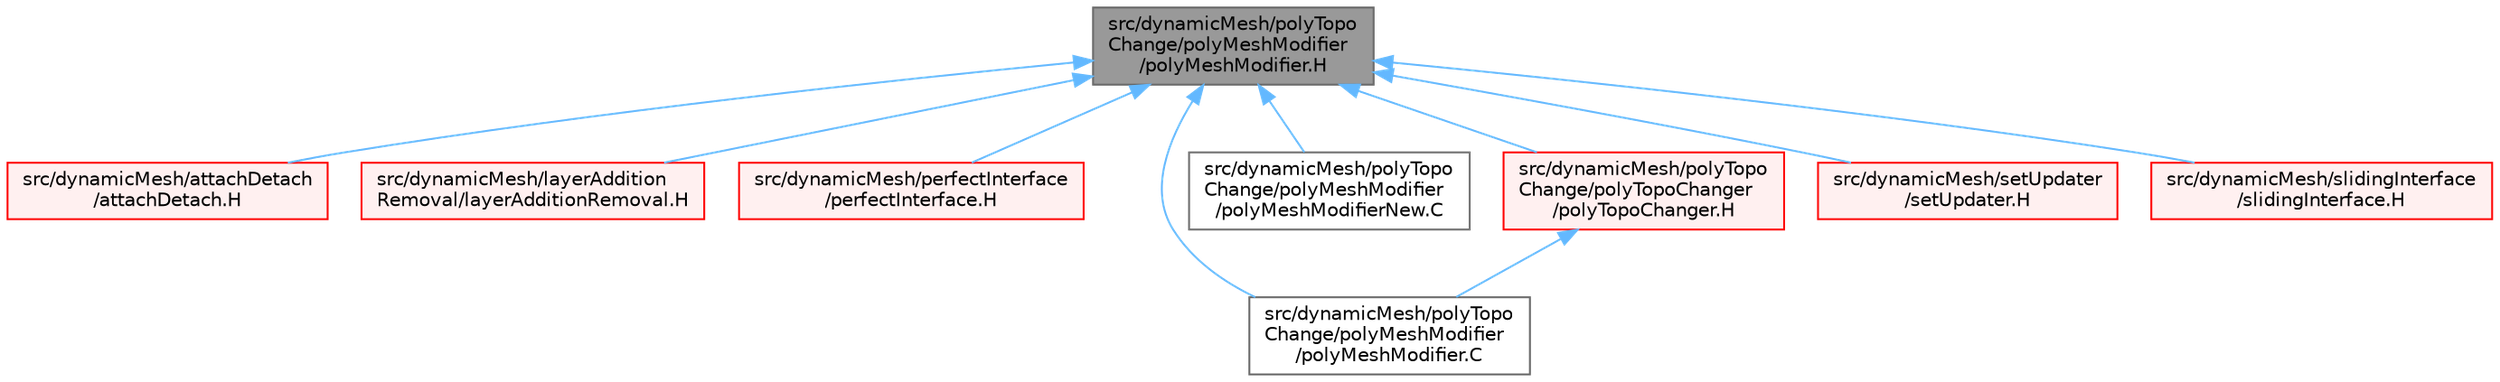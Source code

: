 digraph "src/dynamicMesh/polyTopoChange/polyMeshModifier/polyMeshModifier.H"
{
 // LATEX_PDF_SIZE
  bgcolor="transparent";
  edge [fontname=Helvetica,fontsize=10,labelfontname=Helvetica,labelfontsize=10];
  node [fontname=Helvetica,fontsize=10,shape=box,height=0.2,width=0.4];
  Node1 [id="Node000001",label="src/dynamicMesh/polyTopo\lChange/polyMeshModifier\l/polyMeshModifier.H",height=0.2,width=0.4,color="gray40", fillcolor="grey60", style="filled", fontcolor="black",tooltip=" "];
  Node1 -> Node2 [id="edge1_Node000001_Node000002",dir="back",color="steelblue1",style="solid",tooltip=" "];
  Node2 [id="Node000002",label="src/dynamicMesh/attachDetach\l/attachDetach.H",height=0.2,width=0.4,color="red", fillcolor="#FFF0F0", style="filled",URL="$attachDetach_8H.html",tooltip=" "];
  Node1 -> Node7 [id="edge2_Node000001_Node000007",dir="back",color="steelblue1",style="solid",tooltip=" "];
  Node7 [id="Node000007",label="src/dynamicMesh/layerAddition\lRemoval/layerAdditionRemoval.H",height=0.2,width=0.4,color="red", fillcolor="#FFF0F0", style="filled",URL="$layerAdditionRemoval_8H.html",tooltip=" "];
  Node1 -> Node14 [id="edge3_Node000001_Node000014",dir="back",color="steelblue1",style="solid",tooltip=" "];
  Node14 [id="Node000014",label="src/dynamicMesh/perfectInterface\l/perfectInterface.H",height=0.2,width=0.4,color="red", fillcolor="#FFF0F0", style="filled",URL="$perfectInterface_8H.html",tooltip=" "];
  Node1 -> Node16 [id="edge4_Node000001_Node000016",dir="back",color="steelblue1",style="solid",tooltip=" "];
  Node16 [id="Node000016",label="src/dynamicMesh/polyTopo\lChange/polyMeshModifier\l/polyMeshModifier.C",height=0.2,width=0.4,color="grey40", fillcolor="white", style="filled",URL="$polyMeshModifier_8C.html",tooltip="Virtual base class for mesh modifiers."];
  Node1 -> Node17 [id="edge5_Node000001_Node000017",dir="back",color="steelblue1",style="solid",tooltip=" "];
  Node17 [id="Node000017",label="src/dynamicMesh/polyTopo\lChange/polyMeshModifier\l/polyMeshModifierNew.C",height=0.2,width=0.4,color="grey40", fillcolor="white", style="filled",URL="$polyMeshModifierNew_8C.html",tooltip=" "];
  Node1 -> Node18 [id="edge6_Node000001_Node000018",dir="back",color="steelblue1",style="solid",tooltip=" "];
  Node18 [id="Node000018",label="src/dynamicMesh/polyTopo\lChange/polyTopoChanger\l/polyTopoChanger.H",height=0.2,width=0.4,color="red", fillcolor="#FFF0F0", style="filled",URL="$polyTopoChanger_8H.html",tooltip=" "];
  Node18 -> Node16 [id="edge7_Node000018_Node000016",dir="back",color="steelblue1",style="solid",tooltip=" "];
  Node1 -> Node43 [id="edge8_Node000001_Node000043",dir="back",color="steelblue1",style="solid",tooltip=" "];
  Node43 [id="Node000043",label="src/dynamicMesh/setUpdater\l/setUpdater.H",height=0.2,width=0.4,color="red", fillcolor="#FFF0F0", style="filled",URL="$setUpdater_8H.html",tooltip=" "];
  Node1 -> Node45 [id="edge9_Node000001_Node000045",dir="back",color="steelblue1",style="solid",tooltip=" "];
  Node45 [id="Node000045",label="src/dynamicMesh/slidingInterface\l/slidingInterface.H",height=0.2,width=0.4,color="red", fillcolor="#FFF0F0", style="filled",URL="$slidingInterface_8H.html",tooltip=" "];
}

